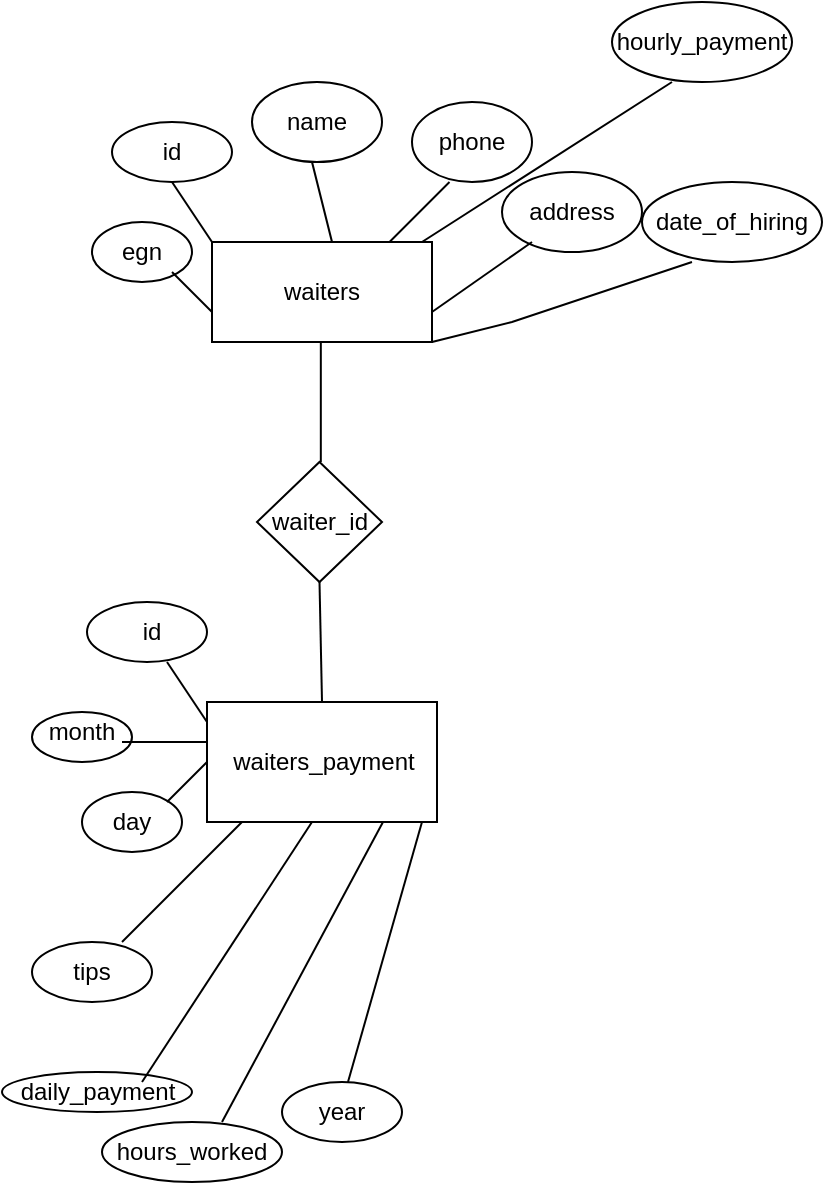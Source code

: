 <mxfile version="21.1.5" type="github">
  <diagram id="R2lEEEUBdFMjLlhIrx00" name="Page-1">
    <mxGraphModel dx="1786" dy="1744" grid="1" gridSize="10" guides="1" tooltips="1" connect="1" arrows="1" fold="1" page="1" pageScale="1" pageWidth="850" pageHeight="1100" math="0" shadow="0" extFonts="Permanent Marker^https://fonts.googleapis.com/css?family=Permanent+Marker">
      <root>
        <mxCell id="0" />
        <mxCell id="1" parent="0" />
        <mxCell id="k7o5_xV8l02Oy5Of5oVu-1" value="" style="rounded=0;whiteSpace=wrap;html=1;" vertex="1" parent="1">
          <mxGeometry x="75" y="-970" width="110" height="50" as="geometry" />
        </mxCell>
        <mxCell id="k7o5_xV8l02Oy5Of5oVu-2" value="waiters" style="text;html=1;strokeColor=none;fillColor=none;align=center;verticalAlign=middle;whiteSpace=wrap;rounded=0;" vertex="1" parent="1">
          <mxGeometry x="100" y="-960" width="60" height="30" as="geometry" />
        </mxCell>
        <mxCell id="k7o5_xV8l02Oy5Of5oVu-8" value="" style="endArrow=none;html=1;rounded=0;" edge="1" parent="1">
          <mxGeometry width="50" height="50" relative="1" as="geometry">
            <mxPoint x="75" y="-970" as="sourcePoint" />
            <mxPoint x="55" y="-1000" as="targetPoint" />
          </mxGeometry>
        </mxCell>
        <mxCell id="k7o5_xV8l02Oy5Of5oVu-9" value="" style="ellipse;whiteSpace=wrap;html=1;" vertex="1" parent="1">
          <mxGeometry x="25" y="-1030" width="60" height="30" as="geometry" />
        </mxCell>
        <mxCell id="k7o5_xV8l02Oy5Of5oVu-10" value="id" style="text;html=1;strokeColor=none;fillColor=none;align=center;verticalAlign=middle;whiteSpace=wrap;rounded=0;" vertex="1" parent="1">
          <mxGeometry x="25" y="-1030" width="60" height="30" as="geometry" />
        </mxCell>
        <mxCell id="k7o5_xV8l02Oy5Of5oVu-11" value="" style="ellipse;whiteSpace=wrap;html=1;" vertex="1" parent="1">
          <mxGeometry x="95" y="-1050" width="65" height="40" as="geometry" />
        </mxCell>
        <mxCell id="k7o5_xV8l02Oy5Of5oVu-12" value="" style="ellipse;whiteSpace=wrap;html=1;" vertex="1" parent="1">
          <mxGeometry x="275" y="-1090" width="90" height="40" as="geometry" />
        </mxCell>
        <mxCell id="k7o5_xV8l02Oy5Of5oVu-13" value="" style="ellipse;whiteSpace=wrap;html=1;" vertex="1" parent="1">
          <mxGeometry x="15" y="-980" width="50" height="30" as="geometry" />
        </mxCell>
        <mxCell id="k7o5_xV8l02Oy5Of5oVu-14" value="" style="ellipse;whiteSpace=wrap;html=1;" vertex="1" parent="1">
          <mxGeometry x="220" y="-1005" width="70" height="40" as="geometry" />
        </mxCell>
        <mxCell id="k7o5_xV8l02Oy5Of5oVu-15" value="" style="ellipse;whiteSpace=wrap;html=1;" vertex="1" parent="1">
          <mxGeometry x="290" y="-1000" width="90" height="40" as="geometry" />
        </mxCell>
        <mxCell id="k7o5_xV8l02Oy5Of5oVu-16" value="" style="ellipse;whiteSpace=wrap;html=1;" vertex="1" parent="1">
          <mxGeometry x="175" y="-1040" width="60" height="40" as="geometry" />
        </mxCell>
        <mxCell id="k7o5_xV8l02Oy5Of5oVu-17" value="name" style="text;html=1;strokeColor=none;fillColor=none;align=center;verticalAlign=middle;whiteSpace=wrap;rounded=0;" vertex="1" parent="1">
          <mxGeometry x="101.25" y="-1045" width="52.5" height="30" as="geometry" />
        </mxCell>
        <mxCell id="k7o5_xV8l02Oy5Of5oVu-18" value="egn" style="text;html=1;strokeColor=none;fillColor=none;align=center;verticalAlign=middle;whiteSpace=wrap;rounded=0;" vertex="1" parent="1">
          <mxGeometry x="10" y="-977.5" width="60" height="25" as="geometry" />
        </mxCell>
        <mxCell id="k7o5_xV8l02Oy5Of5oVu-19" value="phone" style="text;html=1;strokeColor=none;fillColor=none;align=center;verticalAlign=middle;whiteSpace=wrap;rounded=0;" vertex="1" parent="1">
          <mxGeometry x="180" y="-1035" width="50" height="30" as="geometry" />
        </mxCell>
        <mxCell id="k7o5_xV8l02Oy5Of5oVu-20" value="address" style="text;html=1;strokeColor=none;fillColor=none;align=center;verticalAlign=middle;whiteSpace=wrap;rounded=0;" vertex="1" parent="1">
          <mxGeometry x="225" y="-1000" width="60" height="30" as="geometry" />
        </mxCell>
        <mxCell id="k7o5_xV8l02Oy5Of5oVu-21" value="date_of_hiring" style="text;html=1;strokeColor=none;fillColor=none;align=center;verticalAlign=middle;whiteSpace=wrap;rounded=0;" vertex="1" parent="1">
          <mxGeometry x="305" y="-995" width="60" height="30" as="geometry" />
        </mxCell>
        <mxCell id="k7o5_xV8l02Oy5Of5oVu-22" value="hourly_payment" style="text;html=1;strokeColor=none;fillColor=none;align=center;verticalAlign=middle;whiteSpace=wrap;rounded=0;" vertex="1" parent="1">
          <mxGeometry x="290" y="-1085" width="60" height="30" as="geometry" />
        </mxCell>
        <mxCell id="k7o5_xV8l02Oy5Of5oVu-23" value="" style="endArrow=none;html=1;rounded=0;" edge="1" parent="1">
          <mxGeometry width="50" height="50" relative="1" as="geometry">
            <mxPoint x="135" y="-970" as="sourcePoint" />
            <mxPoint x="125" y="-1010" as="targetPoint" />
          </mxGeometry>
        </mxCell>
        <mxCell id="k7o5_xV8l02Oy5Of5oVu-25" value="" style="endArrow=none;html=1;rounded=0;" edge="1" parent="1">
          <mxGeometry width="50" height="50" relative="1" as="geometry">
            <mxPoint x="163.75" y="-970" as="sourcePoint" />
            <mxPoint x="193.75" y="-1000" as="targetPoint" />
          </mxGeometry>
        </mxCell>
        <mxCell id="k7o5_xV8l02Oy5Of5oVu-26" value="" style="endArrow=none;html=1;rounded=0;" edge="1" parent="1">
          <mxGeometry width="50" height="50" relative="1" as="geometry">
            <mxPoint x="75" y="-935" as="sourcePoint" />
            <mxPoint x="55" y="-955" as="targetPoint" />
          </mxGeometry>
        </mxCell>
        <mxCell id="k7o5_xV8l02Oy5Of5oVu-28" value="" style="endArrow=none;html=1;rounded=0;" edge="1" parent="1">
          <mxGeometry width="50" height="50" relative="1" as="geometry">
            <mxPoint x="185" y="-935" as="sourcePoint" />
            <mxPoint x="235" y="-970" as="targetPoint" />
          </mxGeometry>
        </mxCell>
        <mxCell id="k7o5_xV8l02Oy5Of5oVu-29" value="" style="endArrow=none;html=1;rounded=0;" edge="1" parent="1">
          <mxGeometry width="50" height="50" relative="1" as="geometry">
            <mxPoint x="185" y="-920" as="sourcePoint" />
            <mxPoint x="315" y="-960" as="targetPoint" />
            <Array as="points">
              <mxPoint x="225" y="-930" />
            </Array>
          </mxGeometry>
        </mxCell>
        <mxCell id="k7o5_xV8l02Oy5Of5oVu-30" value="" style="endArrow=none;html=1;rounded=0;" edge="1" parent="1">
          <mxGeometry width="50" height="50" relative="1" as="geometry">
            <mxPoint x="180" y="-970" as="sourcePoint" />
            <mxPoint x="305" y="-1050" as="targetPoint" />
          </mxGeometry>
        </mxCell>
        <mxCell id="k7o5_xV8l02Oy5Of5oVu-32" value="" style="rounded=0;whiteSpace=wrap;html=1;" vertex="1" parent="1">
          <mxGeometry x="72.5" y="-740" width="115" height="60" as="geometry" />
        </mxCell>
        <mxCell id="k7o5_xV8l02Oy5Of5oVu-33" value="waiters_payment" style="text;html=1;strokeColor=none;fillColor=none;align=center;verticalAlign=middle;whiteSpace=wrap;rounded=0;" vertex="1" parent="1">
          <mxGeometry x="100.5" y="-725" width="60" height="30" as="geometry" />
        </mxCell>
        <mxCell id="k7o5_xV8l02Oy5Of5oVu-34" value="" style="rhombus;whiteSpace=wrap;html=1;" vertex="1" parent="1">
          <mxGeometry x="97.5" y="-860" width="62.5" height="60" as="geometry" />
        </mxCell>
        <mxCell id="k7o5_xV8l02Oy5Of5oVu-35" value="waiter_id" style="text;html=1;strokeColor=none;fillColor=none;align=center;verticalAlign=middle;whiteSpace=wrap;rounded=0;" vertex="1" parent="1">
          <mxGeometry x="98.75" y="-845" width="60" height="30" as="geometry" />
        </mxCell>
        <mxCell id="k7o5_xV8l02Oy5Of5oVu-37" value="" style="endArrow=none;html=1;rounded=0;" edge="1" parent="1">
          <mxGeometry width="50" height="50" relative="1" as="geometry">
            <mxPoint x="129.41" y="-860" as="sourcePoint" />
            <mxPoint x="129.41" y="-920" as="targetPoint" />
          </mxGeometry>
        </mxCell>
        <mxCell id="k7o5_xV8l02Oy5Of5oVu-38" value="" style="endArrow=none;html=1;rounded=0;entryX=0.5;entryY=1;entryDx=0;entryDy=0;" edge="1" parent="1" target="k7o5_xV8l02Oy5Of5oVu-34">
          <mxGeometry width="50" height="50" relative="1" as="geometry">
            <mxPoint x="130" y="-740" as="sourcePoint" />
            <mxPoint x="180" y="-790" as="targetPoint" />
          </mxGeometry>
        </mxCell>
        <mxCell id="k7o5_xV8l02Oy5Of5oVu-41" value="" style="ellipse;whiteSpace=wrap;html=1;" vertex="1" parent="1">
          <mxGeometry x="20" y="-530" width="90" height="30" as="geometry" />
        </mxCell>
        <mxCell id="k7o5_xV8l02Oy5Of5oVu-42" value="" style="ellipse;whiteSpace=wrap;html=1;" vertex="1" parent="1">
          <mxGeometry x="-30" y="-555" width="95" height="20" as="geometry" />
        </mxCell>
        <mxCell id="k7o5_xV8l02Oy5Of5oVu-43" value="" style="ellipse;whiteSpace=wrap;html=1;" vertex="1" parent="1">
          <mxGeometry x="10" y="-695" width="50" height="30" as="geometry" />
        </mxCell>
        <mxCell id="k7o5_xV8l02Oy5Of5oVu-44" value="" style="ellipse;whiteSpace=wrap;html=1;" vertex="1" parent="1">
          <mxGeometry x="110" y="-550" width="60" height="30" as="geometry" />
        </mxCell>
        <mxCell id="k7o5_xV8l02Oy5Of5oVu-45" value="" style="ellipse;whiteSpace=wrap;html=1;" vertex="1" parent="1">
          <mxGeometry x="-15" y="-735" width="50" height="25" as="geometry" />
        </mxCell>
        <mxCell id="k7o5_xV8l02Oy5Of5oVu-46" value="" style="ellipse;whiteSpace=wrap;html=1;" vertex="1" parent="1">
          <mxGeometry x="-15" y="-620" width="60" height="30" as="geometry" />
        </mxCell>
        <mxCell id="k7o5_xV8l02Oy5Of5oVu-49" value="" style="ellipse;whiteSpace=wrap;html=1;" vertex="1" parent="1">
          <mxGeometry x="12.5" y="-790" width="60" height="30" as="geometry" />
        </mxCell>
        <mxCell id="k7o5_xV8l02Oy5Of5oVu-50" value="id" style="text;html=1;strokeColor=none;fillColor=none;align=center;verticalAlign=middle;whiteSpace=wrap;rounded=0;" vertex="1" parent="1">
          <mxGeometry x="15" y="-790" width="60" height="30" as="geometry" />
        </mxCell>
        <mxCell id="k7o5_xV8l02Oy5Of5oVu-51" value="" style="endArrow=none;html=1;rounded=0;" edge="1" parent="1">
          <mxGeometry width="50" height="50" relative="1" as="geometry">
            <mxPoint x="72.5" y="-730" as="sourcePoint" />
            <mxPoint x="52.5" y="-760" as="targetPoint" />
          </mxGeometry>
        </mxCell>
        <mxCell id="k7o5_xV8l02Oy5Of5oVu-53" value="month&lt;br&gt;" style="text;html=1;strokeColor=none;fillColor=none;align=center;verticalAlign=middle;whiteSpace=wrap;rounded=0;" vertex="1" parent="1">
          <mxGeometry x="-20" y="-740" width="60" height="30" as="geometry" />
        </mxCell>
        <mxCell id="k7o5_xV8l02Oy5Of5oVu-54" value="year" style="text;html=1;strokeColor=none;fillColor=none;align=center;verticalAlign=middle;whiteSpace=wrap;rounded=0;" vertex="1" parent="1">
          <mxGeometry x="110" y="-550" width="60" height="30" as="geometry" />
        </mxCell>
        <mxCell id="k7o5_xV8l02Oy5Of5oVu-55" value="day&lt;br&gt;" style="text;html=1;strokeColor=none;fillColor=none;align=center;verticalAlign=middle;whiteSpace=wrap;rounded=0;" vertex="1" parent="1">
          <mxGeometry x="5" y="-695" width="60" height="30" as="geometry" />
        </mxCell>
        <mxCell id="k7o5_xV8l02Oy5Of5oVu-56" value="tips" style="text;html=1;strokeColor=none;fillColor=none;align=center;verticalAlign=middle;whiteSpace=wrap;rounded=0;" vertex="1" parent="1">
          <mxGeometry x="-15" y="-620" width="60" height="30" as="geometry" />
        </mxCell>
        <mxCell id="k7o5_xV8l02Oy5Of5oVu-57" value="hours_worked" style="text;html=1;strokeColor=none;fillColor=none;align=center;verticalAlign=middle;whiteSpace=wrap;rounded=0;" vertex="1" parent="1">
          <mxGeometry x="35" y="-530" width="60" height="30" as="geometry" />
        </mxCell>
        <mxCell id="k7o5_xV8l02Oy5Of5oVu-58" value="daily_payment" style="text;html=1;strokeColor=none;fillColor=none;align=center;verticalAlign=middle;whiteSpace=wrap;rounded=0;" vertex="1" parent="1">
          <mxGeometry x="-12.5" y="-560" width="60" height="30" as="geometry" />
        </mxCell>
        <mxCell id="k7o5_xV8l02Oy5Of5oVu-59" value="" style="endArrow=none;html=1;rounded=0;" edge="1" parent="1">
          <mxGeometry width="50" height="50" relative="1" as="geometry">
            <mxPoint x="52.5" y="-690" as="sourcePoint" />
            <mxPoint x="72.5" y="-710" as="targetPoint" />
          </mxGeometry>
        </mxCell>
        <mxCell id="k7o5_xV8l02Oy5Of5oVu-60" value="" style="endArrow=none;html=1;rounded=0;" edge="1" parent="1">
          <mxGeometry width="50" height="50" relative="1" as="geometry">
            <mxPoint x="30" y="-620" as="sourcePoint" />
            <mxPoint x="90" y="-680" as="targetPoint" />
          </mxGeometry>
        </mxCell>
        <mxCell id="k7o5_xV8l02Oy5Of5oVu-61" value="" style="endArrow=none;html=1;rounded=0;" edge="1" parent="1">
          <mxGeometry width="50" height="50" relative="1" as="geometry">
            <mxPoint x="40" y="-550" as="sourcePoint" />
            <mxPoint x="125" y="-680" as="targetPoint" />
          </mxGeometry>
        </mxCell>
        <mxCell id="k7o5_xV8l02Oy5Of5oVu-62" value="" style="endArrow=none;html=1;rounded=0;" edge="1" parent="1">
          <mxGeometry width="50" height="50" relative="1" as="geometry">
            <mxPoint x="143" y="-550" as="sourcePoint" />
            <mxPoint x="180" y="-680" as="targetPoint" />
          </mxGeometry>
        </mxCell>
        <mxCell id="k7o5_xV8l02Oy5Of5oVu-63" value="" style="endArrow=none;html=1;rounded=0;" edge="1" parent="1">
          <mxGeometry width="50" height="50" relative="1" as="geometry">
            <mxPoint x="80" y="-530" as="sourcePoint" />
            <mxPoint x="160.5" y="-680" as="targetPoint" />
          </mxGeometry>
        </mxCell>
        <mxCell id="k7o5_xV8l02Oy5Of5oVu-64" value="" style="endArrow=none;html=1;rounded=0;" edge="1" parent="1">
          <mxGeometry width="50" height="50" relative="1" as="geometry">
            <mxPoint x="30" y="-720" as="sourcePoint" />
            <mxPoint x="72.5" y="-720" as="targetPoint" />
          </mxGeometry>
        </mxCell>
      </root>
    </mxGraphModel>
  </diagram>
</mxfile>

